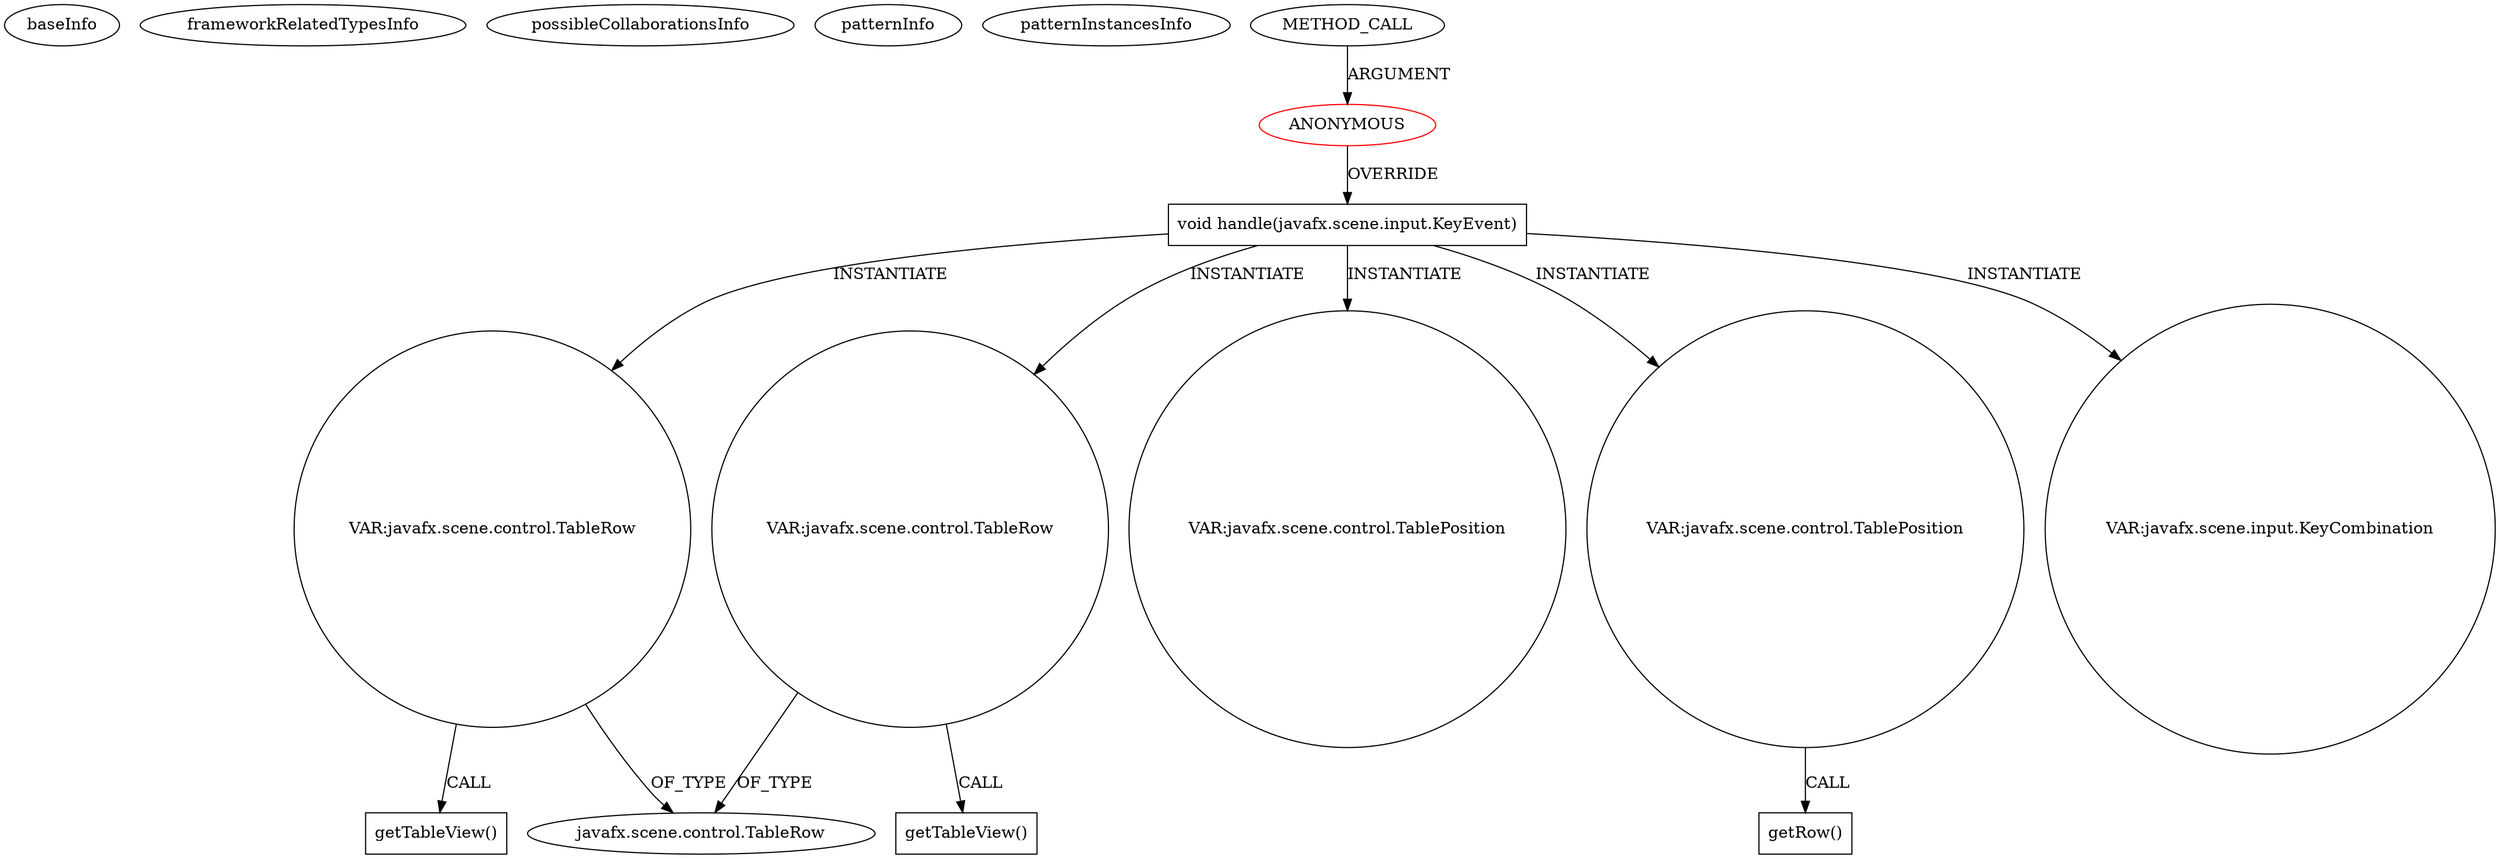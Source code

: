 digraph {
baseInfo[graphId=4169,category="pattern",isAnonymous=true,possibleRelation=false]
frameworkRelatedTypesInfo[]
possibleCollaborationsInfo[]
patternInfo[frequency=3.0,patternRootClient=0]
patternInstancesInfo[0="svadlamudi-GaussJordanElimination~/svadlamudi-GaussJordanElimination/GaussJordanElimination-master/src/gauss/jordan/elimination/EditingTableCell.java~void createTextField()~4376"]
24[label="javafx.scene.control.TableRow",vertexType="FRAMEWORK_CLASS_TYPE",isFrameworkType=false]
22[label="VAR:javafx.scene.control.TableRow",vertexType="VARIABLE_EXPRESION",isFrameworkType=false,shape=circle]
23[label="getTableView()",vertexType="INSIDE_CALL",isFrameworkType=false,shape=box]
34[label="VAR:javafx.scene.control.TableRow",vertexType="VARIABLE_EXPRESION",isFrameworkType=false,shape=circle]
35[label="getTableView()",vertexType="INSIDE_CALL",isFrameworkType=false,shape=box]
4[label="void handle(javafx.scene.input.KeyEvent)",vertexType="OVERRIDING_METHOD_DECLARATION",isFrameworkType=false,shape=box]
28[label="VAR:javafx.scene.control.TablePosition",vertexType="VARIABLE_EXPRESION",isFrameworkType=false,shape=circle]
16[label="VAR:javafx.scene.control.TablePosition",vertexType="VARIABLE_EXPRESION",isFrameworkType=false,shape=circle]
17[label="getRow()",vertexType="INSIDE_CALL",isFrameworkType=false,shape=box]
0[label="ANONYMOUS",vertexType="ROOT_ANONYMOUS_DECLARATION",isFrameworkType=false,color=red]
2[label="METHOD_CALL",vertexType="OUTSIDE_CALL",isFrameworkType=false]
53[label="VAR:javafx.scene.input.KeyCombination",vertexType="VARIABLE_EXPRESION",isFrameworkType=false,shape=circle]
34->35[label="CALL"]
4->28[label="INSTANTIATE"]
0->4[label="OVERRIDE"]
34->24[label="OF_TYPE"]
4->22[label="INSTANTIATE"]
22->23[label="CALL"]
4->16[label="INSTANTIATE"]
4->53[label="INSTANTIATE"]
16->17[label="CALL"]
22->24[label="OF_TYPE"]
4->34[label="INSTANTIATE"]
2->0[label="ARGUMENT"]
}
